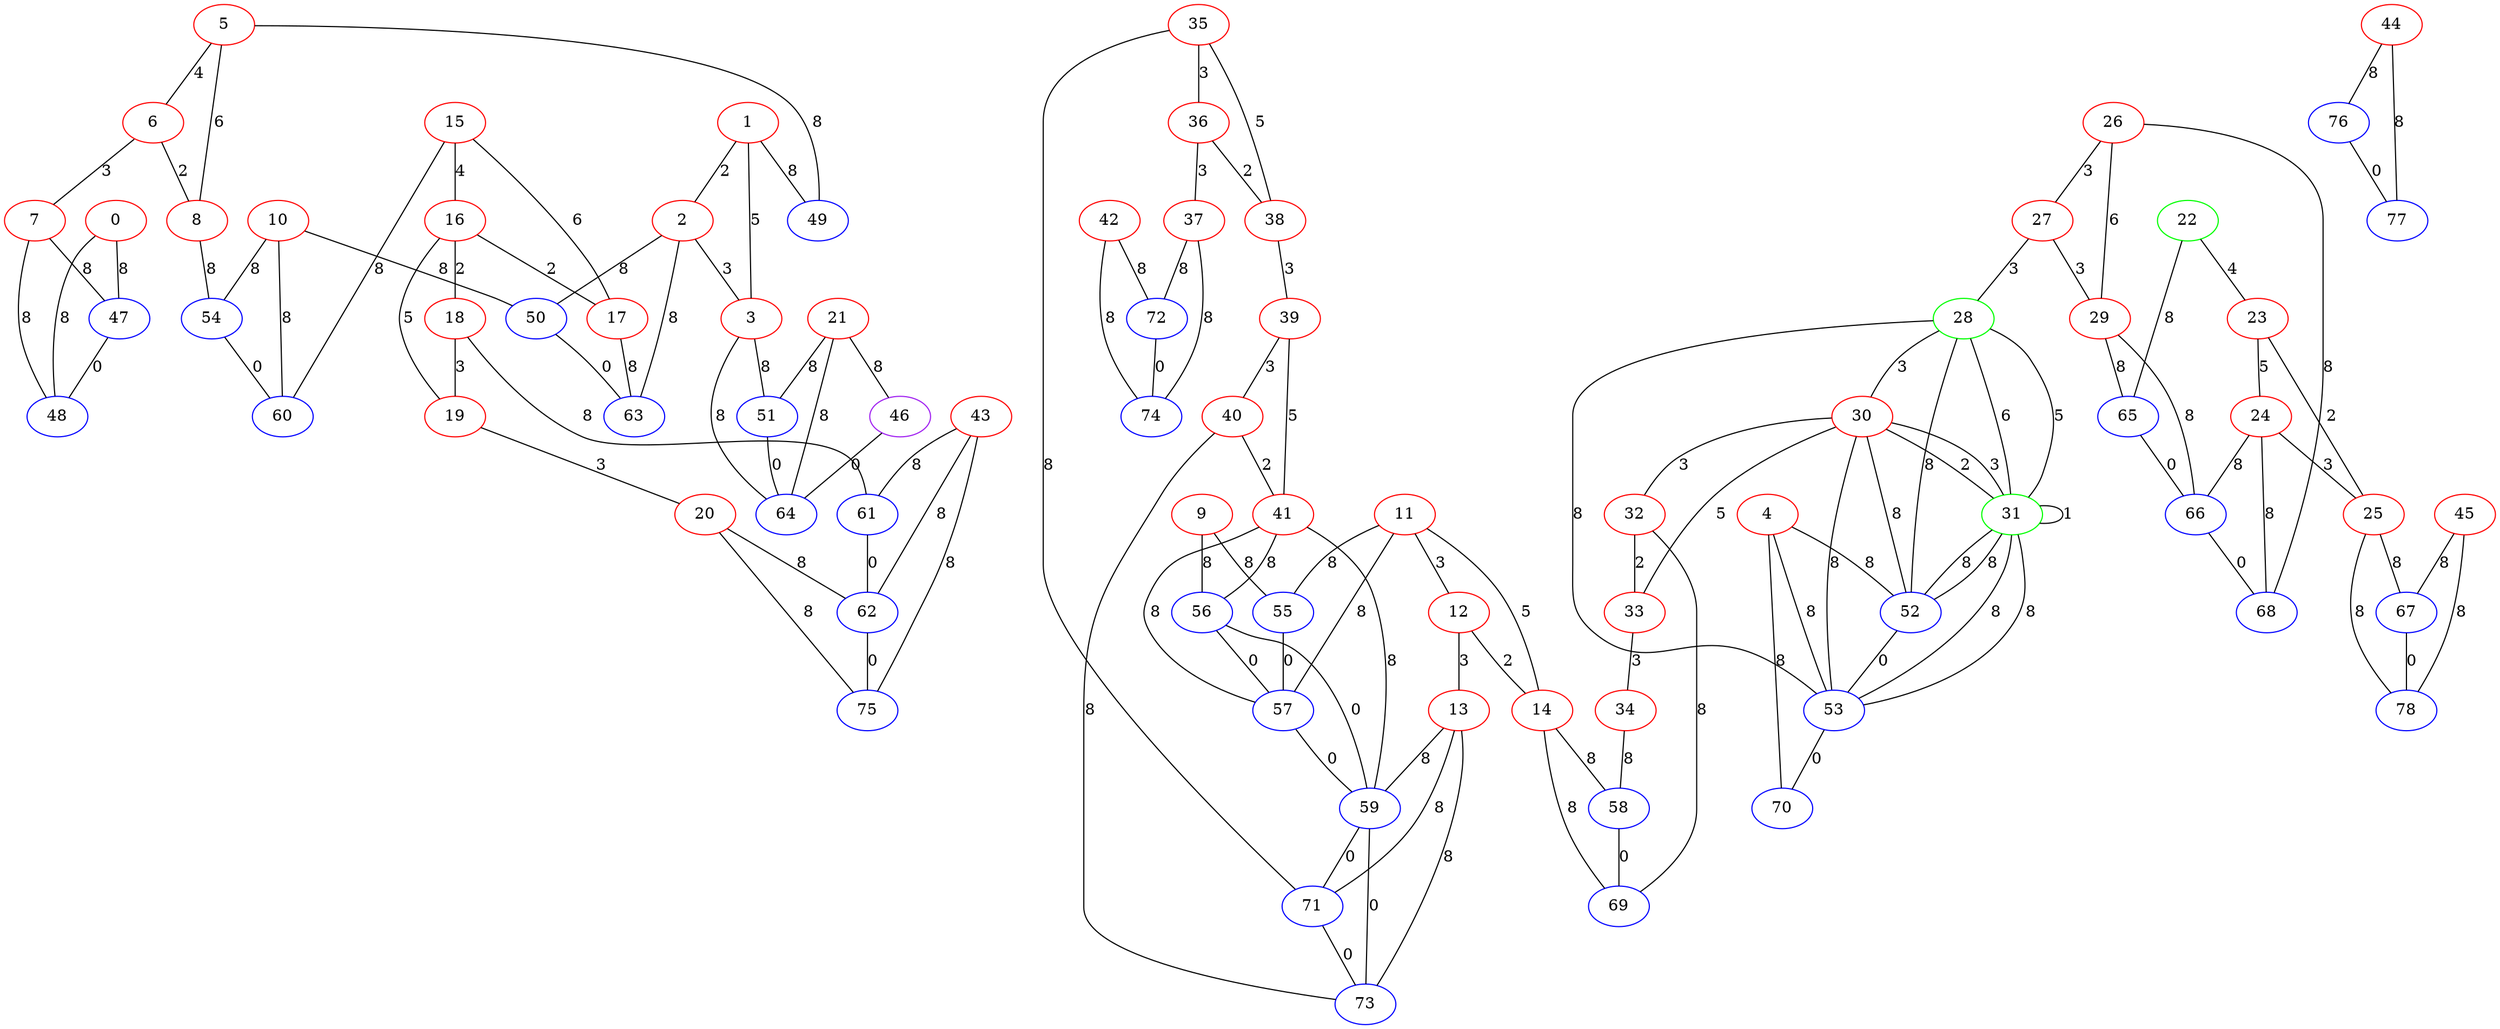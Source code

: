 graph "" {
0 [color=red, weight=1];
1 [color=red, weight=1];
2 [color=red, weight=1];
3 [color=red, weight=1];
4 [color=red, weight=1];
5 [color=red, weight=1];
6 [color=red, weight=1];
7 [color=red, weight=1];
8 [color=red, weight=1];
9 [color=red, weight=1];
10 [color=red, weight=1];
11 [color=red, weight=1];
12 [color=red, weight=1];
13 [color=red, weight=1];
14 [color=red, weight=1];
15 [color=red, weight=1];
16 [color=red, weight=1];
17 [color=red, weight=1];
18 [color=red, weight=1];
19 [color=red, weight=1];
20 [color=red, weight=1];
21 [color=red, weight=1];
22 [color=green, weight=2];
23 [color=red, weight=1];
24 [color=red, weight=1];
25 [color=red, weight=1];
26 [color=red, weight=1];
27 [color=red, weight=1];
28 [color=green, weight=2];
29 [color=red, weight=1];
30 [color=red, weight=1];
31 [color=green, weight=2];
32 [color=red, weight=1];
33 [color=red, weight=1];
34 [color=red, weight=1];
35 [color=red, weight=1];
36 [color=red, weight=1];
37 [color=red, weight=1];
38 [color=red, weight=1];
39 [color=red, weight=1];
40 [color=red, weight=1];
41 [color=red, weight=1];
42 [color=red, weight=1];
43 [color=red, weight=1];
44 [color=red, weight=1];
45 [color=red, weight=1];
46 [color=purple, weight=4];
47 [color=blue, weight=3];
48 [color=blue, weight=3];
49 [color=blue, weight=3];
50 [color=blue, weight=3];
51 [color=blue, weight=3];
52 [color=blue, weight=3];
53 [color=blue, weight=3];
54 [color=blue, weight=3];
55 [color=blue, weight=3];
56 [color=blue, weight=3];
57 [color=blue, weight=3];
58 [color=blue, weight=3];
59 [color=blue, weight=3];
60 [color=blue, weight=3];
61 [color=blue, weight=3];
62 [color=blue, weight=3];
63 [color=blue, weight=3];
64 [color=blue, weight=3];
65 [color=blue, weight=3];
66 [color=blue, weight=3];
67 [color=blue, weight=3];
68 [color=blue, weight=3];
69 [color=blue, weight=3];
70 [color=blue, weight=3];
71 [color=blue, weight=3];
72 [color=blue, weight=3];
73 [color=blue, weight=3];
74 [color=blue, weight=3];
75 [color=blue, weight=3];
76 [color=blue, weight=3];
77 [color=blue, weight=3];
78 [color=blue, weight=3];
0 -- 48  [key=0, label=8];
0 -- 47  [key=0, label=8];
1 -- 49  [key=0, label=8];
1 -- 2  [key=0, label=2];
1 -- 3  [key=0, label=5];
2 -- 50  [key=0, label=8];
2 -- 3  [key=0, label=3];
2 -- 63  [key=0, label=8];
3 -- 64  [key=0, label=8];
3 -- 51  [key=0, label=8];
4 -- 52  [key=0, label=8];
4 -- 53  [key=0, label=8];
4 -- 70  [key=0, label=8];
5 -- 8  [key=0, label=6];
5 -- 49  [key=0, label=8];
5 -- 6  [key=0, label=4];
6 -- 8  [key=0, label=2];
6 -- 7  [key=0, label=3];
7 -- 48  [key=0, label=8];
7 -- 47  [key=0, label=8];
8 -- 54  [key=0, label=8];
9 -- 56  [key=0, label=8];
9 -- 55  [key=0, label=8];
10 -- 50  [key=0, label=8];
10 -- 60  [key=0, label=8];
10 -- 54  [key=0, label=8];
11 -- 57  [key=0, label=8];
11 -- 12  [key=0, label=3];
11 -- 14  [key=0, label=5];
11 -- 55  [key=0, label=8];
12 -- 13  [key=0, label=3];
12 -- 14  [key=0, label=2];
13 -- 73  [key=0, label=8];
13 -- 59  [key=0, label=8];
13 -- 71  [key=0, label=8];
14 -- 58  [key=0, label=8];
14 -- 69  [key=0, label=8];
15 -- 16  [key=0, label=4];
15 -- 17  [key=0, label=6];
15 -- 60  [key=0, label=8];
16 -- 17  [key=0, label=2];
16 -- 18  [key=0, label=2];
16 -- 19  [key=0, label=5];
17 -- 63  [key=0, label=8];
18 -- 19  [key=0, label=3];
18 -- 61  [key=0, label=8];
19 -- 20  [key=0, label=3];
20 -- 75  [key=0, label=8];
20 -- 62  [key=0, label=8];
21 -- 64  [key=0, label=8];
21 -- 51  [key=0, label=8];
21 -- 46  [key=0, label=8];
22 -- 65  [key=0, label=8];
22 -- 23  [key=0, label=4];
23 -- 24  [key=0, label=5];
23 -- 25  [key=0, label=2];
24 -- 25  [key=0, label=3];
24 -- 66  [key=0, label=8];
24 -- 68  [key=0, label=8];
25 -- 67  [key=0, label=8];
25 -- 78  [key=0, label=8];
26 -- 27  [key=0, label=3];
26 -- 68  [key=0, label=8];
26 -- 29  [key=0, label=6];
27 -- 28  [key=0, label=3];
27 -- 29  [key=0, label=3];
28 -- 52  [key=0, label=8];
28 -- 53  [key=0, label=8];
28 -- 30  [key=0, label=3];
28 -- 31  [key=0, label=5];
28 -- 31  [key=1, label=6];
29 -- 65  [key=0, label=8];
29 -- 66  [key=0, label=8];
30 -- 32  [key=0, label=3];
30 -- 33  [key=0, label=5];
30 -- 52  [key=0, label=8];
30 -- 53  [key=0, label=8];
30 -- 31  [key=0, label=2];
30 -- 31  [key=1, label=3];
31 -- 52  [key=0, label=8];
31 -- 52  [key=1, label=8];
31 -- 53  [key=0, label=8];
31 -- 53  [key=1, label=8];
31 -- 31  [key=0, label=1];
32 -- 33  [key=0, label=2];
32 -- 69  [key=0, label=8];
33 -- 34  [key=0, label=3];
34 -- 58  [key=0, label=8];
35 -- 36  [key=0, label=3];
35 -- 38  [key=0, label=5];
35 -- 71  [key=0, label=8];
36 -- 37  [key=0, label=3];
36 -- 38  [key=0, label=2];
37 -- 72  [key=0, label=8];
37 -- 74  [key=0, label=8];
38 -- 39  [key=0, label=3];
39 -- 40  [key=0, label=3];
39 -- 41  [key=0, label=5];
40 -- 41  [key=0, label=2];
40 -- 73  [key=0, label=8];
41 -- 56  [key=0, label=8];
41 -- 59  [key=0, label=8];
41 -- 57  [key=0, label=8];
42 -- 72  [key=0, label=8];
42 -- 74  [key=0, label=8];
43 -- 75  [key=0, label=8];
43 -- 61  [key=0, label=8];
43 -- 62  [key=0, label=8];
44 -- 76  [key=0, label=8];
44 -- 77  [key=0, label=8];
45 -- 67  [key=0, label=8];
45 -- 78  [key=0, label=8];
46 -- 64  [key=0, label=0];
47 -- 48  [key=0, label=0];
50 -- 63  [key=0, label=0];
51 -- 64  [key=0, label=0];
52 -- 53  [key=0, label=0];
53 -- 70  [key=0, label=0];
54 -- 60  [key=0, label=0];
55 -- 57  [key=0, label=0];
56 -- 57  [key=0, label=0];
56 -- 59  [key=0, label=0];
57 -- 59  [key=0, label=0];
58 -- 69  [key=0, label=0];
59 -- 71  [key=0, label=0];
59 -- 73  [key=0, label=0];
61 -- 62  [key=0, label=0];
62 -- 75  [key=0, label=0];
65 -- 66  [key=0, label=0];
66 -- 68  [key=0, label=0];
67 -- 78  [key=0, label=0];
71 -- 73  [key=0, label=0];
72 -- 74  [key=0, label=0];
76 -- 77  [key=0, label=0];
}
